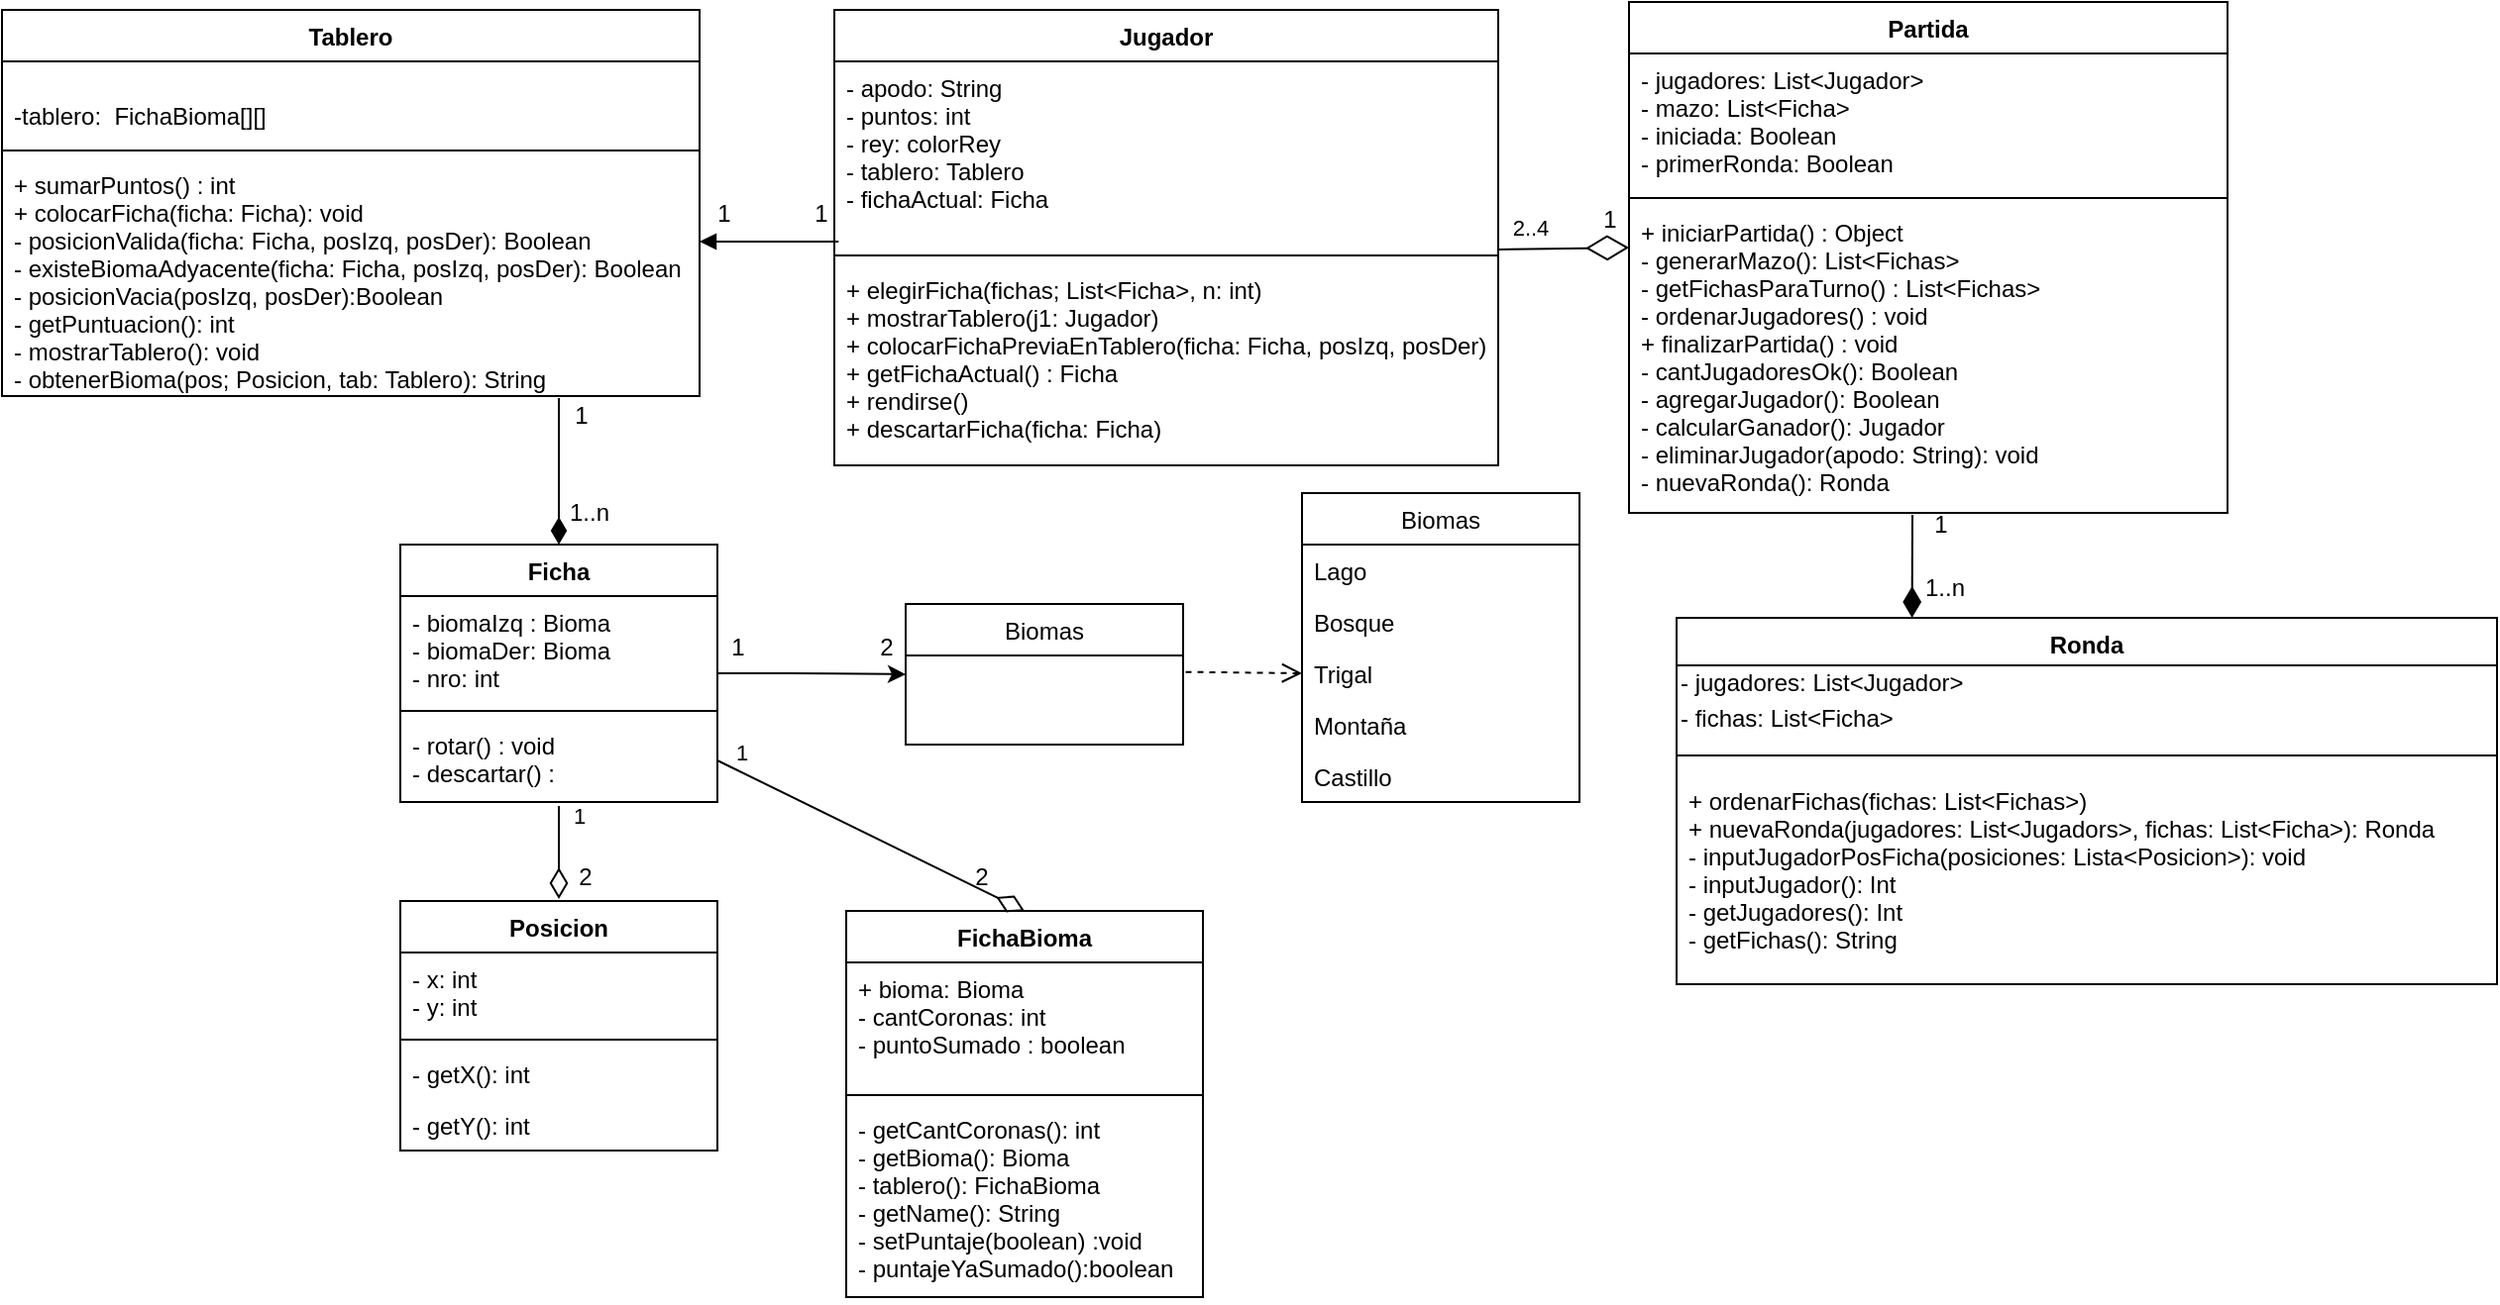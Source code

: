 <mxfile version="14.8.1" type="device"><diagram id="PIU3dirWzaomz6qotBei" name="Page-1"><mxGraphModel dx="2062" dy="762" grid="0" gridSize="10" guides="1" tooltips="1" connect="1" arrows="1" fold="1" page="0" pageScale="1" pageWidth="827" pageHeight="1169" math="0" shadow="0"><root><mxCell id="0"/><mxCell id="1" parent="0"/><mxCell id="1cwoO-9prbhsKtwVbkyY-44" value="Biomas" style="swimlane;fontStyle=0;childLayout=stackLayout;horizontal=1;startSize=26;fillColor=none;horizontalStack=0;resizeParent=1;resizeParentMax=0;resizeLast=0;collapsible=1;marginBottom=0;" parent="1" vertex="1"><mxGeometry x="310" y="320" width="140" height="71" as="geometry"/></mxCell><mxCell id="X6XncWk7jnmdOIyjEq1A-10" value="Jugador" style="swimlane;fontStyle=1;align=center;verticalAlign=top;childLayout=stackLayout;horizontal=1;startSize=26;horizontalStack=0;resizeParent=1;resizeParentMax=0;resizeLast=0;collapsible=1;marginBottom=0;" parent="1" vertex="1"><mxGeometry x="274" y="20" width="335" height="230" as="geometry"/></mxCell><mxCell id="X6XncWk7jnmdOIyjEq1A-11" value="- apodo: String&#10;- puntos: int&#10;- rey: colorRey&#10;- tablero: Tablero&#10;- fichaActual: Ficha" style="text;strokeColor=none;fillColor=none;align=left;verticalAlign=top;spacingLeft=4;spacingRight=4;overflow=hidden;rotatable=0;points=[[0,0.5],[1,0.5]];portConstraint=eastwest;" parent="X6XncWk7jnmdOIyjEq1A-10" vertex="1"><mxGeometry y="26" width="335" height="94" as="geometry"/></mxCell><mxCell id="X6XncWk7jnmdOIyjEq1A-12" value="" style="line;strokeWidth=1;fillColor=none;align=left;verticalAlign=middle;spacingTop=-1;spacingLeft=3;spacingRight=3;rotatable=0;labelPosition=right;points=[];portConstraint=eastwest;" parent="X6XncWk7jnmdOIyjEq1A-10" vertex="1"><mxGeometry y="120" width="335" height="8" as="geometry"/></mxCell><mxCell id="X6XncWk7jnmdOIyjEq1A-13" value="+ elegirFicha(fichas; List&lt;Ficha&gt;, n: int) &#10;+ mostrarTablero(j1: Jugador) &#10;+ colocarFichaPreviaEnTablero(ficha: Ficha, posIzq, posDer) :&#10;+ getFichaActual() : Ficha&#10;+ rendirse()&#10;+ descartarFicha(ficha: Ficha)&#10;" style="text;strokeColor=none;fillColor=none;align=left;verticalAlign=top;spacingLeft=4;spacingRight=4;overflow=hidden;rotatable=0;points=[[0,0.5],[1,0.5]];portConstraint=eastwest;" parent="X6XncWk7jnmdOIyjEq1A-10" vertex="1"><mxGeometry y="128" width="335" height="102" as="geometry"/></mxCell><mxCell id="X6XncWk7jnmdOIyjEq1A-16" value="Tablero" style="swimlane;fontStyle=1;align=center;verticalAlign=top;childLayout=stackLayout;horizontal=1;startSize=26;horizontalStack=0;resizeParent=1;resizeParentMax=0;resizeLast=0;collapsible=1;marginBottom=0;" parent="1" vertex="1"><mxGeometry x="-146" y="20" width="352" height="195" as="geometry"/></mxCell><mxCell id="X6XncWk7jnmdOIyjEq1A-17" value="&#10;-tablero:  FichaBioma[][]" style="text;strokeColor=none;fillColor=none;align=left;verticalAlign=top;spacingLeft=4;spacingRight=4;overflow=hidden;rotatable=0;points=[[0,0.5],[1,0.5]];portConstraint=eastwest;" parent="X6XncWk7jnmdOIyjEq1A-16" vertex="1"><mxGeometry y="26" width="352" height="41" as="geometry"/></mxCell><mxCell id="X6XncWk7jnmdOIyjEq1A-18" value="" style="line;strokeWidth=1;fillColor=none;align=left;verticalAlign=middle;spacingTop=-1;spacingLeft=3;spacingRight=3;rotatable=0;labelPosition=right;points=[];portConstraint=eastwest;" parent="X6XncWk7jnmdOIyjEq1A-16" vertex="1"><mxGeometry y="67" width="352" height="8" as="geometry"/></mxCell><mxCell id="X6XncWk7jnmdOIyjEq1A-19" value="+ sumarPuntos() : int&#10;+ colocarFicha(ficha: Ficha): void&#10;- posicionValida(ficha: Ficha, posIzq, posDer): Boolean&#10;- existeBiomaAdyacente(ficha: Ficha, posIzq, posDer): Boolean&#10;- posicionVacia(posIzq, posDer):Boolean&#10;- getPuntuacion(): int&#10;- mostrarTablero(): void&#10;- obtenerBioma(pos; Posicion, tab: Tablero): String" style="text;strokeColor=none;fillColor=none;align=left;verticalAlign=top;spacingLeft=4;spacingRight=4;overflow=hidden;rotatable=0;points=[[0,0.5],[1,0.5]];portConstraint=eastwest;" parent="X6XncWk7jnmdOIyjEq1A-16" vertex="1"><mxGeometry y="75" width="352" height="120" as="geometry"/></mxCell><mxCell id="X6XncWk7jnmdOIyjEq1A-22" value="Partida" style="swimlane;fontStyle=1;align=center;verticalAlign=top;childLayout=stackLayout;horizontal=1;startSize=26;horizontalStack=0;resizeParent=1;resizeParentMax=0;resizeLast=0;collapsible=1;marginBottom=0;" parent="1" vertex="1"><mxGeometry x="675" y="16" width="302" height="258" as="geometry"/></mxCell><mxCell id="X6XncWk7jnmdOIyjEq1A-23" value="- jugadores: List&lt;Jugador&gt;&#10;- mazo: List&lt;Ficha&gt;&#10;- iniciada: Boolean&#10;- primerRonda: Boolean" style="text;strokeColor=none;fillColor=none;align=left;verticalAlign=top;spacingLeft=4;spacingRight=4;overflow=hidden;rotatable=0;points=[[0,0.5],[1,0.5]];portConstraint=eastwest;" parent="X6XncWk7jnmdOIyjEq1A-22" vertex="1"><mxGeometry y="26" width="302" height="69" as="geometry"/></mxCell><mxCell id="X6XncWk7jnmdOIyjEq1A-24" value="" style="line;strokeWidth=1;fillColor=none;align=left;verticalAlign=middle;spacingTop=-1;spacingLeft=3;spacingRight=3;rotatable=0;labelPosition=right;points=[];portConstraint=eastwest;" parent="X6XncWk7jnmdOIyjEq1A-22" vertex="1"><mxGeometry y="95" width="302" height="8" as="geometry"/></mxCell><mxCell id="X6XncWk7jnmdOIyjEq1A-25" value="+ iniciarPartida() : Object&#10;- generarMazo(): List&lt;Fichas&gt;&#10;- getFichasParaTurno() : List&lt;Fichas&gt;&#10;- ordenarJugadores() : void&#10;+ finalizarPartida() : void&#10;- cantJugadoresOk(): Boolean&#10;- agregarJugador(): Boolean&#10;- calcularGanador(): Jugador&#10;- eliminarJugador(apodo: String): void&#10;- nuevaRonda(): Ronda&#10;" style="text;strokeColor=none;fillColor=none;align=left;verticalAlign=top;spacingLeft=4;spacingRight=4;overflow=hidden;rotatable=0;points=[[0,0.5],[1,0.5]];portConstraint=eastwest;" parent="X6XncWk7jnmdOIyjEq1A-22" vertex="1"><mxGeometry y="103" width="302" height="155" as="geometry"/></mxCell><mxCell id="X6XncWk7jnmdOIyjEq1A-27" value="Ronda" style="swimlane;fontStyle=1;align=center;verticalAlign=top;childLayout=stackLayout;horizontal=1;startSize=24;horizontalStack=0;resizeParent=1;resizeParentMax=0;resizeLast=0;collapsible=1;marginBottom=0;" parent="1" vertex="1"><mxGeometry x="699" y="327" width="414" height="185" as="geometry"/></mxCell><mxCell id="43y9fCqmTCbuOM6hTCZ3-15" value="- jugadores: List&amp;lt;Jugador&amp;gt;" style="text;html=1;align=left;verticalAlign=middle;resizable=0;points=[];autosize=1;strokeColor=none;" parent="X6XncWk7jnmdOIyjEq1A-27" vertex="1"><mxGeometry y="24" width="414" height="18" as="geometry"/></mxCell><mxCell id="43y9fCqmTCbuOM6hTCZ3-16" value="- fichas: List&amp;lt;Ficha&amp;gt;" style="text;html=1;align=left;verticalAlign=middle;resizable=0;points=[];autosize=1;strokeColor=none;" parent="X6XncWk7jnmdOIyjEq1A-27" vertex="1"><mxGeometry y="42" width="414" height="18" as="geometry"/></mxCell><mxCell id="X6XncWk7jnmdOIyjEq1A-29" value="" style="line;strokeWidth=1;fillColor=none;align=left;verticalAlign=middle;spacingTop=-1;spacingLeft=3;spacingRight=3;rotatable=0;labelPosition=right;points=[];portConstraint=eastwest;" parent="X6XncWk7jnmdOIyjEq1A-27" vertex="1"><mxGeometry y="60" width="414" height="19" as="geometry"/></mxCell><mxCell id="X6XncWk7jnmdOIyjEq1A-30" value="+ ordenarFichas(fichas: List&lt;Fichas&gt;)&#10;+ nuevaRonda(jugadores: List&lt;Jugadors&gt;, fichas: List&lt;Ficha&gt;): Ronda&#10;- inputJugadorPosFicha(posiciones: Lista&lt;Posicion&gt;): void&#10;- inputJugador(): Int&#10;- getJugadores(): Int&#10;- getFichas(): String" style="text;strokeColor=none;fillColor=none;align=left;verticalAlign=top;spacingLeft=4;spacingRight=4;overflow=hidden;rotatable=0;points=[[0,0.5],[1,0.5]];portConstraint=eastwest;" parent="X6XncWk7jnmdOIyjEq1A-27" vertex="1"><mxGeometry y="79" width="414" height="106" as="geometry"/></mxCell><mxCell id="X6XncWk7jnmdOIyjEq1A-32" value="Ficha" style="swimlane;fontStyle=1;align=center;verticalAlign=top;childLayout=stackLayout;horizontal=1;startSize=26;horizontalStack=0;resizeParent=1;resizeParentMax=0;resizeLast=0;collapsible=1;marginBottom=0;" parent="1" vertex="1"><mxGeometry x="55" y="290" width="160" height="130" as="geometry"/></mxCell><mxCell id="X6XncWk7jnmdOIyjEq1A-33" value="- biomaIzq : Bioma&#10;- biomaDer: Bioma&#10;- nro: int" style="text;strokeColor=none;fillColor=none;align=left;verticalAlign=top;spacingLeft=4;spacingRight=4;overflow=hidden;rotatable=0;points=[[0,0.5],[1,0.5]];portConstraint=eastwest;" parent="X6XncWk7jnmdOIyjEq1A-32" vertex="1"><mxGeometry y="26" width="160" height="54" as="geometry"/></mxCell><mxCell id="X6XncWk7jnmdOIyjEq1A-34" value="" style="line;strokeWidth=1;fillColor=none;align=left;verticalAlign=middle;spacingTop=-1;spacingLeft=3;spacingRight=3;rotatable=0;labelPosition=right;points=[];portConstraint=eastwest;" parent="X6XncWk7jnmdOIyjEq1A-32" vertex="1"><mxGeometry y="80" width="160" height="8" as="geometry"/></mxCell><mxCell id="X6XncWk7jnmdOIyjEq1A-35" value="- rotar() : void&#10;- descartar() :" style="text;strokeColor=none;fillColor=none;align=left;verticalAlign=top;spacingLeft=4;spacingRight=4;overflow=hidden;rotatable=0;points=[[0,0.5],[1,0.5]];portConstraint=eastwest;" parent="X6XncWk7jnmdOIyjEq1A-32" vertex="1"><mxGeometry y="88" width="160" height="42" as="geometry"/></mxCell><mxCell id="X6XncWk7jnmdOIyjEq1A-48" value="" style="endArrow=classic;html=1;strokeColor=#000000;edgeStyle=orthogonalEdgeStyle;" parent="1" source="X6XncWk7jnmdOIyjEq1A-32" target="1cwoO-9prbhsKtwVbkyY-44" edge="1"><mxGeometry width="50" height="50" relative="1" as="geometry"><mxPoint x="360" y="450" as="sourcePoint"/><mxPoint x="410" y="400" as="targetPoint"/></mxGeometry></mxCell><mxCell id="Rc0aqtGgKvPlGquICS0x-14" value="Biomas" style="swimlane;fontStyle=0;childLayout=stackLayout;horizontal=1;startSize=26;fillColor=none;horizontalStack=0;resizeParent=1;resizeParentMax=0;resizeLast=0;collapsible=1;marginBottom=0;" parent="1" vertex="1"><mxGeometry x="510" y="264" width="140" height="156" as="geometry"/></mxCell><mxCell id="Rc0aqtGgKvPlGquICS0x-15" value="Lago" style="text;strokeColor=none;fillColor=none;align=left;verticalAlign=top;spacingLeft=4;spacingRight=4;overflow=hidden;rotatable=0;points=[[0,0.5],[1,0.5]];portConstraint=eastwest;" parent="Rc0aqtGgKvPlGquICS0x-14" vertex="1"><mxGeometry y="26" width="140" height="26" as="geometry"/></mxCell><mxCell id="Rc0aqtGgKvPlGquICS0x-16" value="Bosque" style="text;strokeColor=none;fillColor=none;align=left;verticalAlign=top;spacingLeft=4;spacingRight=4;overflow=hidden;rotatable=0;points=[[0,0.5],[1,0.5]];portConstraint=eastwest;" parent="Rc0aqtGgKvPlGquICS0x-14" vertex="1"><mxGeometry y="52" width="140" height="26" as="geometry"/></mxCell><mxCell id="Rc0aqtGgKvPlGquICS0x-17" value="Trigal" style="text;strokeColor=none;fillColor=none;align=left;verticalAlign=top;spacingLeft=4;spacingRight=4;overflow=hidden;rotatable=0;points=[[0,0.5],[1,0.5]];portConstraint=eastwest;" parent="Rc0aqtGgKvPlGquICS0x-14" vertex="1"><mxGeometry y="78" width="140" height="26" as="geometry"/></mxCell><mxCell id="Rc0aqtGgKvPlGquICS0x-18" value="Montaña" style="text;strokeColor=none;fillColor=none;align=left;verticalAlign=top;spacingLeft=4;spacingRight=4;overflow=hidden;rotatable=0;points=[[0,0.5],[1,0.5]];portConstraint=eastwest;" parent="Rc0aqtGgKvPlGquICS0x-14" vertex="1"><mxGeometry y="104" width="140" height="26" as="geometry"/></mxCell><mxCell id="Rc0aqtGgKvPlGquICS0x-19" value="Castillo" style="text;strokeColor=none;fillColor=none;align=left;verticalAlign=top;spacingLeft=4;spacingRight=4;overflow=hidden;rotatable=0;points=[[0,0.5],[1,0.5]];portConstraint=eastwest;" parent="Rc0aqtGgKvPlGquICS0x-14" vertex="1"><mxGeometry y="130" width="140" height="26" as="geometry"/></mxCell><mxCell id="Rc0aqtGgKvPlGquICS0x-21" value="" style="html=1;verticalAlign=bottom;endArrow=open;dashed=1;endSize=8;entryX=0;entryY=0.5;entryDx=0;entryDy=0;exitX=1.009;exitY=0.189;exitDx=0;exitDy=0;exitPerimeter=0;" parent="1" target="Rc0aqtGgKvPlGquICS0x-17" edge="1"><mxGeometry relative="1" as="geometry"><mxPoint x="451.26" y="354.316" as="sourcePoint"/><mxPoint x="380" y="290" as="targetPoint"/><mxPoint as="offset"/></mxGeometry></mxCell><mxCell id="Rc0aqtGgKvPlGquICS0x-26" value="1" style="text;html=1;align=center;verticalAlign=middle;resizable=0;points=[];autosize=1;strokeColor=none;" parent="1" vertex="1"><mxGeometry x="655" y="116" width="20" height="20" as="geometry"/></mxCell><mxCell id="Rc0aqtGgKvPlGquICS0x-27" value="1" style="text;html=1;align=center;verticalAlign=middle;resizable=0;points=[];autosize=1;strokeColor=none;" parent="1" vertex="1"><mxGeometry x="257" y="113" width="20" height="20" as="geometry"/></mxCell><mxCell id="Rc0aqtGgKvPlGquICS0x-28" value="1" style="text;html=1;align=center;verticalAlign=middle;resizable=0;points=[];autosize=1;strokeColor=none;" parent="1" vertex="1"><mxGeometry x="208" y="113" width="20" height="20" as="geometry"/></mxCell><mxCell id="Rc0aqtGgKvPlGquICS0x-29" value="" style="html=1;verticalAlign=bottom;endArrow=diamondThin;endSize=13;entryX=0.287;entryY=0;entryDx=0;entryDy=0;endFill=1;strokeWidth=1;exitX=-0.2;exitY=0.25;exitDx=0;exitDy=0;exitPerimeter=0;entryPerimeter=0;" parent="1" source="Rc0aqtGgKvPlGquICS0x-30" target="X6XncWk7jnmdOIyjEq1A-27" edge="1"><mxGeometry width="80" relative="1" as="geometry"><mxPoint x="817" y="260" as="sourcePoint"/><mxPoint x="620" y="210" as="targetPoint"/></mxGeometry></mxCell><mxCell id="Rc0aqtGgKvPlGquICS0x-30" value="1" style="text;html=1;align=center;verticalAlign=middle;resizable=0;points=[];autosize=1;strokeColor=none;" parent="1" vertex="1"><mxGeometry x="822" y="270" width="20" height="20" as="geometry"/></mxCell><mxCell id="Rc0aqtGgKvPlGquICS0x-31" value="1..n" style="text;html=1;align=center;verticalAlign=middle;resizable=0;points=[];autosize=1;strokeColor=none;" parent="1" vertex="1"><mxGeometry x="814" y="302" width="40" height="20" as="geometry"/></mxCell><mxCell id="Rc0aqtGgKvPlGquICS0x-32" value="" style="html=1;verticalAlign=bottom;endArrow=diamondThin;endSize=11;entryX=0.5;entryY=0;entryDx=0;entryDy=0;endFill=1;" parent="1" target="X6XncWk7jnmdOIyjEq1A-32" edge="1"><mxGeometry x="-0.25" y="5" width="80" relative="1" as="geometry"><mxPoint x="135" y="216" as="sourcePoint"/><mxPoint x="480" y="280" as="targetPoint"/><mxPoint y="-1" as="offset"/></mxGeometry></mxCell><mxCell id="Rc0aqtGgKvPlGquICS0x-33" value="1" style="text;html=1;align=center;verticalAlign=middle;resizable=0;points=[];autosize=1;strokeColor=none;" parent="1" vertex="1"><mxGeometry x="136" y="215" width="20" height="20" as="geometry"/></mxCell><mxCell id="Rc0aqtGgKvPlGquICS0x-34" value="1..n" style="text;html=1;align=center;verticalAlign=middle;resizable=0;points=[];autosize=1;strokeColor=none;" parent="1" vertex="1"><mxGeometry x="130" y="264" width="40" height="20" as="geometry"/></mxCell><mxCell id="Rc0aqtGgKvPlGquICS0x-35" value="1" style="text;html=1;align=center;verticalAlign=middle;resizable=0;points=[];autosize=1;strokeColor=none;" parent="1" vertex="1"><mxGeometry x="215" y="332" width="20" height="20" as="geometry"/></mxCell><mxCell id="Rc0aqtGgKvPlGquICS0x-36" value="2" style="text;html=1;align=center;verticalAlign=middle;resizable=0;points=[];autosize=1;strokeColor=none;" parent="1" vertex="1"><mxGeometry x="290" y="332" width="20" height="20" as="geometry"/></mxCell><mxCell id="Rc0aqtGgKvPlGquICS0x-23" value="" style="html=1;verticalAlign=bottom;endArrow=diamondThin;endFill=0;endSize=19;entryX=1;entryY=1.2;entryDx=0;entryDy=0;entryPerimeter=0;" parent="1" target="Rc0aqtGgKvPlGquICS0x-26" edge="1"><mxGeometry width="80" relative="1" as="geometry"><mxPoint x="609" y="141" as="sourcePoint"/><mxPoint x="679" y="144" as="targetPoint"/></mxGeometry></mxCell><mxCell id="Rc0aqtGgKvPlGquICS0x-25" value="2..4" style="edgeLabel;html=1;align=center;verticalAlign=middle;resizable=0;points=[];" parent="Rc0aqtGgKvPlGquICS0x-23" vertex="1" connectable="0"><mxGeometry x="0.184" relative="1" as="geometry"><mxPoint x="-23" y="-11" as="offset"/></mxGeometry></mxCell><mxCell id="43y9fCqmTCbuOM6hTCZ3-17" value="Posicion" style="swimlane;fontStyle=1;align=center;verticalAlign=top;childLayout=stackLayout;horizontal=1;startSize=26;horizontalStack=0;resizeParent=1;resizeParentMax=0;resizeLast=0;collapsible=1;marginBottom=0;" parent="1" vertex="1"><mxGeometry x="55" y="470" width="160" height="126" as="geometry"/></mxCell><mxCell id="43y9fCqmTCbuOM6hTCZ3-18" value="- x: int&#10;- y: int" style="text;strokeColor=none;fillColor=none;align=left;verticalAlign=top;spacingLeft=4;spacingRight=4;overflow=hidden;rotatable=0;points=[[0,0.5],[1,0.5]];portConstraint=eastwest;" parent="43y9fCqmTCbuOM6hTCZ3-17" vertex="1"><mxGeometry y="26" width="160" height="40" as="geometry"/></mxCell><mxCell id="43y9fCqmTCbuOM6hTCZ3-19" value="" style="line;strokeWidth=1;fillColor=none;align=left;verticalAlign=middle;spacingTop=-1;spacingLeft=3;spacingRight=3;rotatable=0;labelPosition=right;points=[];portConstraint=eastwest;" parent="43y9fCqmTCbuOM6hTCZ3-17" vertex="1"><mxGeometry y="66" width="160" height="8" as="geometry"/></mxCell><mxCell id="43y9fCqmTCbuOM6hTCZ3-20" value="- getX(): int" style="text;strokeColor=none;fillColor=none;align=left;verticalAlign=top;spacingLeft=4;spacingRight=4;overflow=hidden;rotatable=0;points=[[0,0.5],[1,0.5]];portConstraint=eastwest;" parent="43y9fCqmTCbuOM6hTCZ3-17" vertex="1"><mxGeometry y="74" width="160" height="26" as="geometry"/></mxCell><mxCell id="43y9fCqmTCbuOM6hTCZ3-27" value="- getY(): int" style="text;strokeColor=none;fillColor=none;align=left;verticalAlign=top;spacingLeft=4;spacingRight=4;overflow=hidden;rotatable=0;points=[[0,0.5],[1,0.5]];portConstraint=eastwest;" parent="43y9fCqmTCbuOM6hTCZ3-17" vertex="1"><mxGeometry y="100" width="160" height="26" as="geometry"/></mxCell><mxCell id="43y9fCqmTCbuOM6hTCZ3-21" value="FichaBioma" style="swimlane;fontStyle=1;align=center;verticalAlign=top;childLayout=stackLayout;horizontal=1;startSize=26;horizontalStack=0;resizeParent=1;resizeParentMax=0;resizeLast=0;collapsible=1;marginBottom=0;" parent="1" vertex="1"><mxGeometry x="280" y="475" width="180" height="195" as="geometry"/></mxCell><mxCell id="43y9fCqmTCbuOM6hTCZ3-22" value="+ bioma: Bioma&#10;- cantCoronas: int&#10;- puntoSumado : boolean" style="text;strokeColor=none;fillColor=none;align=left;verticalAlign=top;spacingLeft=4;spacingRight=4;overflow=hidden;rotatable=0;points=[[0,0.5],[1,0.5]];portConstraint=eastwest;" parent="43y9fCqmTCbuOM6hTCZ3-21" vertex="1"><mxGeometry y="26" width="180" height="63" as="geometry"/></mxCell><mxCell id="43y9fCqmTCbuOM6hTCZ3-23" value="" style="line;strokeWidth=1;fillColor=none;align=left;verticalAlign=middle;spacingTop=-1;spacingLeft=3;spacingRight=3;rotatable=0;labelPosition=right;points=[];portConstraint=eastwest;" parent="43y9fCqmTCbuOM6hTCZ3-21" vertex="1"><mxGeometry y="89" width="180" height="8" as="geometry"/></mxCell><mxCell id="43y9fCqmTCbuOM6hTCZ3-24" value="- getCantCoronas(): int&#10;- getBioma(): Bioma&#10;- tablero(): FichaBioma&#10;- getName(): String&#10;- setPuntaje(boolean) :void&#10;- puntajeYaSumado():boolean " style="text;strokeColor=none;fillColor=none;align=left;verticalAlign=top;spacingLeft=4;spacingRight=4;overflow=hidden;rotatable=0;points=[[0,0.5],[1,0.5]];portConstraint=eastwest;" parent="43y9fCqmTCbuOM6hTCZ3-21" vertex="1"><mxGeometry y="97" width="180" height="98" as="geometry"/></mxCell><mxCell id="43y9fCqmTCbuOM6hTCZ3-26" value="" style="html=1;verticalAlign=bottom;endArrow=block;entryX=1;entryY=0.35;entryDx=0;entryDy=0;entryPerimeter=0;exitX=0.958;exitY=1.2;exitDx=0;exitDy=0;exitPerimeter=0;" parent="1" source="Rc0aqtGgKvPlGquICS0x-27" target="X6XncWk7jnmdOIyjEq1A-19" edge="1"><mxGeometry width="80" relative="1" as="geometry"><mxPoint x="209" y="181" as="sourcePoint"/><mxPoint x="289" y="181" as="targetPoint"/></mxGeometry></mxCell><mxCell id="43y9fCqmTCbuOM6hTCZ3-28" value="1" style="html=1;verticalAlign=bottom;endArrow=diamondThin;exitX=0.5;exitY=1.048;exitDx=0;exitDy=0;exitPerimeter=0;endFill=0;startSize=7;endSize=13;" parent="1" source="X6XncWk7jnmdOIyjEq1A-35" edge="1"><mxGeometry x="-0.405" y="10" width="80" relative="1" as="geometry"><mxPoint x="272" y="454" as="sourcePoint"/><mxPoint x="135" y="469" as="targetPoint"/><mxPoint as="offset"/></mxGeometry></mxCell><mxCell id="43y9fCqmTCbuOM6hTCZ3-29" value="2" style="text;html=1;align=center;verticalAlign=middle;resizable=0;points=[];autosize=1;strokeColor=none;" parent="1" vertex="1"><mxGeometry x="139" y="449" width="17" height="18" as="geometry"/></mxCell><mxCell id="43y9fCqmTCbuOM6hTCZ3-30" value="1" style="html=1;verticalAlign=bottom;endArrow=diamondThin;startSize=7;endSize=13;entryX=0.5;entryY=0;entryDx=0;entryDy=0;exitX=1;exitY=0.5;exitDx=0;exitDy=0;endFill=0;" parent="1" source="X6XncWk7jnmdOIyjEq1A-35" target="43y9fCqmTCbuOM6hTCZ3-21" edge="1"><mxGeometry x="-0.853" y="1" width="80" relative="1" as="geometry"><mxPoint x="360" y="393" as="sourcePoint"/><mxPoint x="337" y="455" as="targetPoint"/><mxPoint as="offset"/></mxGeometry></mxCell><mxCell id="43y9fCqmTCbuOM6hTCZ3-31" value="2" style="text;html=1;align=center;verticalAlign=middle;resizable=0;points=[];autosize=1;strokeColor=none;" parent="1" vertex="1"><mxGeometry x="339" y="449" width="17" height="18" as="geometry"/></mxCell></root></mxGraphModel></diagram></mxfile>